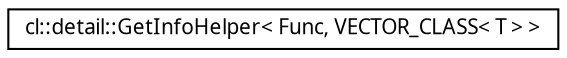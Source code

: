 digraph G
{
  edge [fontname="FreeSans.ttf",fontsize="10",labelfontname="FreeSans.ttf",labelfontsize="10"];
  node [fontname="FreeSans.ttf",fontsize="10",shape=record];
  rankdir=LR;
  Node1 [label="cl::detail::GetInfoHelper\< Func, VECTOR_CLASS\< T \> \>",height=0.2,width=0.4,color="black", fillcolor="white", style="filled",URL="$structcl_1_1detail_1_1_get_info_helper_3_01_func_00_01_v_e_c_t_o_r___c_l_a_s_s_3_01_t_01_4_01_4.html"];
}
